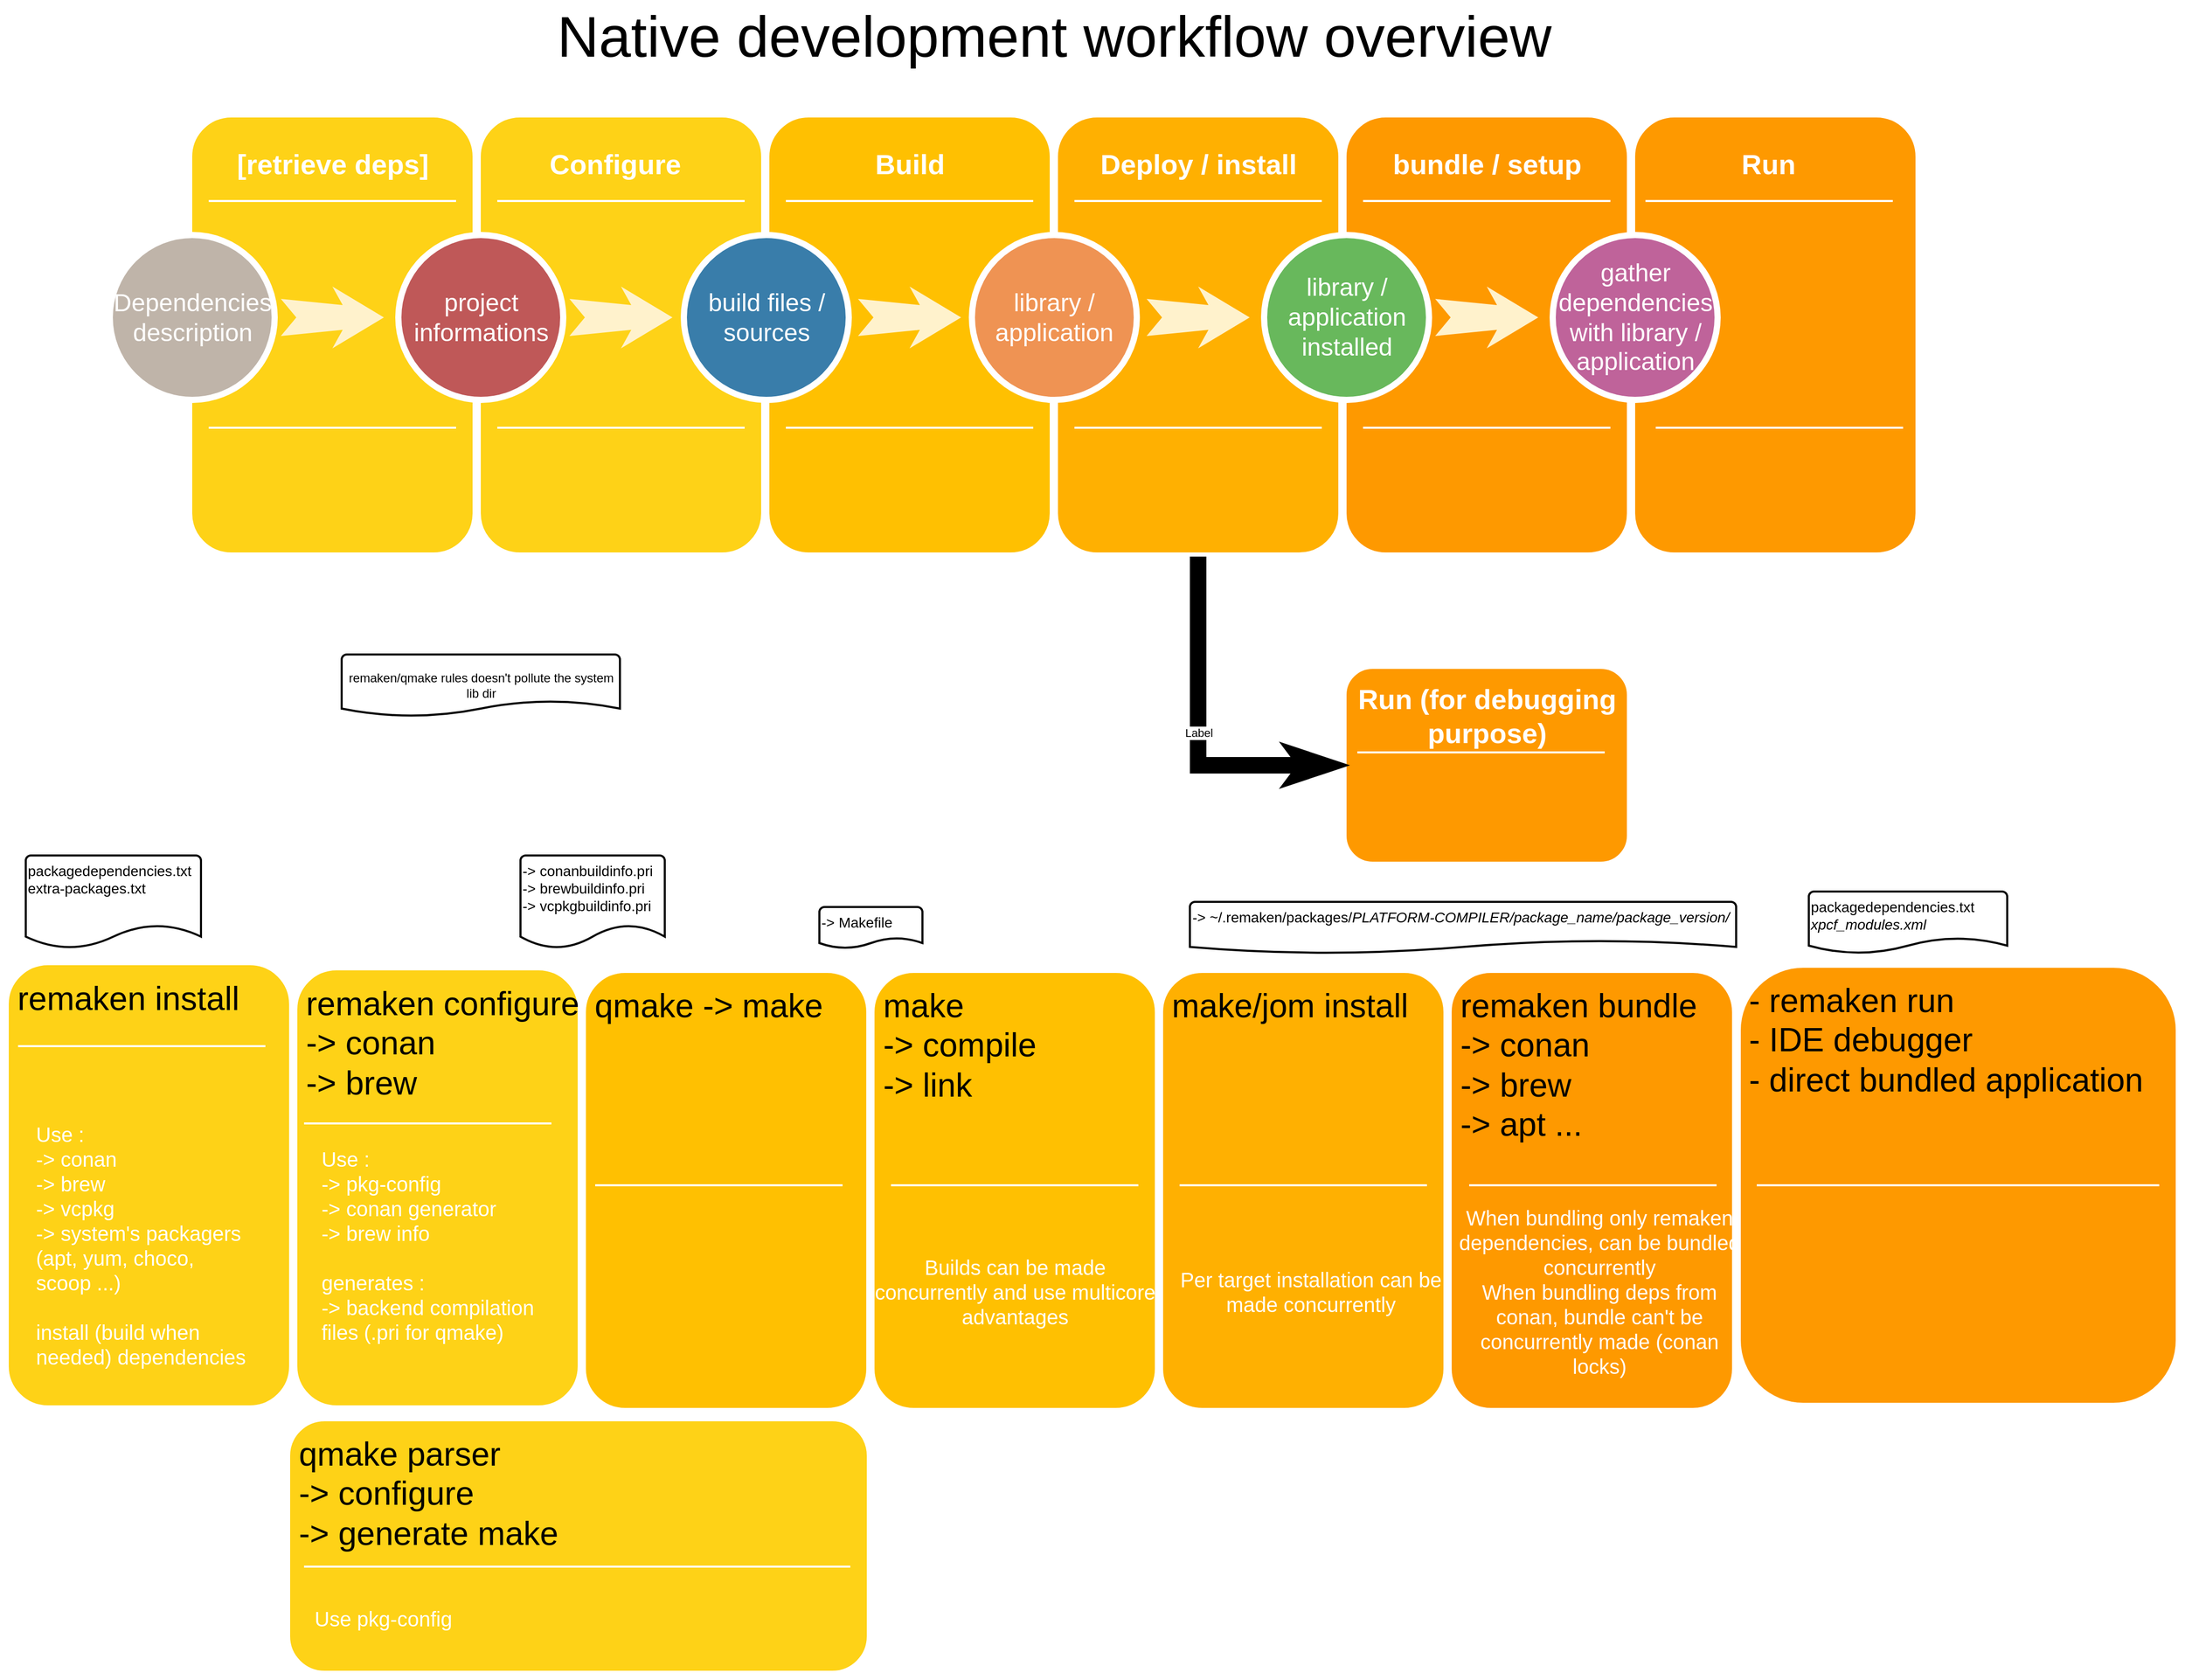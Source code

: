 <mxfile version="14.1.8" type="device" pages="2"><diagram name="dev_workflow" id="12e1b939-464a-85fe-373e-61e167be1490"><mxGraphModel dx="4267.5" dy="1472" grid="1" gridSize="10" guides="1" tooltips="1" connect="1" arrows="1" fold="1" page="1" pageScale="1.5" pageWidth="1169" pageHeight="826" background="#ffffff" math="0" shadow="0"><root><mxCell id="0"/><mxCell id="1" parent="0"/><mxCell id="60da8b9f42644d3a-2" value="" style="whiteSpace=wrap;html=1;rounded=1;shadow=0;strokeWidth=8;fontSize=20;align=center;fillColor=#FED217;strokeColor=#FFFFFF;" parent="1" vertex="1"><mxGeometry x="67.5" y="160" width="280" height="430" as="geometry"/></mxCell><mxCell id="60da8b9f42644d3a-6" value="" style="line;strokeWidth=2;html=1;rounded=0;shadow=0;fontSize=27;align=center;fillColor=none;strokeColor=#FFFFFF;" parent="1" vertex="1"><mxGeometry x="87.5" y="240" width="240" height="10" as="geometry"/></mxCell><mxCell id="60da8b9f42644d3a-7" value="" style="line;strokeWidth=2;html=1;rounded=0;shadow=0;fontSize=27;align=center;fillColor=none;strokeColor=#FFFFFF;" parent="1" vertex="1"><mxGeometry x="87.5" y="460" width="240" height="10" as="geometry"/></mxCell><mxCell id="60da8b9f42644d3a-9" value="" style="html=1;shadow=0;dashed=0;align=center;verticalAlign=middle;shape=mxgraph.arrows2.stylisedArrow;dy=0.6;dx=40;notch=15;feather=0.4;rounded=0;strokeWidth=1;fontSize=24;strokeColor=none;fillColor=#fff2cc;" parent="1" vertex="1"><mxGeometry x="157.5" y="328" width="100" height="60" as="geometry"/></mxCell><mxCell id="60da8b9f42644d3a-17" value="" style="whiteSpace=wrap;html=1;rounded=1;shadow=0;strokeWidth=8;fontSize=20;align=center;fillColor=#FFC001;strokeColor=#FFFFFF;" parent="1" vertex="1"><mxGeometry x="347.5" y="160" width="280" height="430" as="geometry"/></mxCell><mxCell id="60da8b9f42644d3a-18" value="Build" style="text;html=1;strokeColor=none;fillColor=none;align=center;verticalAlign=middle;whiteSpace=wrap;rounded=0;shadow=0;fontSize=27;fontColor=#FFFFFF;fontStyle=1" parent="1" vertex="1"><mxGeometry x="347.5" y="180" width="280" height="60" as="geometry"/></mxCell><mxCell id="60da8b9f42644d3a-20" value="" style="line;strokeWidth=2;html=1;rounded=0;shadow=0;fontSize=27;align=center;fillColor=none;strokeColor=#FFFFFF;" parent="1" vertex="1"><mxGeometry x="367.5" y="240" width="240" height="10" as="geometry"/></mxCell><mxCell id="60da8b9f42644d3a-21" value="" style="line;strokeWidth=2;html=1;rounded=0;shadow=0;fontSize=27;align=center;fillColor=none;strokeColor=#FFFFFF;" parent="1" vertex="1"><mxGeometry x="367.5" y="460" width="240" height="10" as="geometry"/></mxCell><mxCell id="60da8b9f42644d3a-22" value="build files / sources" style="ellipse;whiteSpace=wrap;html=1;rounded=0;shadow=0;strokeWidth=6;fontSize=24;align=center;fillColor=#397DAA;strokeColor=#FFFFFF;fontColor=#FFFFFF;" parent="1" vertex="1"><mxGeometry x="268.5" y="278" width="160" height="160" as="geometry"/></mxCell><mxCell id="60da8b9f42644d3a-23" value="" style="html=1;shadow=0;dashed=0;align=center;verticalAlign=middle;shape=mxgraph.arrows2.stylisedArrow;dy=0.6;dx=40;notch=15;feather=0.4;rounded=0;strokeWidth=1;fontSize=24;strokeColor=none;fillColor=#fff2cc;" parent="1" vertex="1"><mxGeometry x="437.5" y="328" width="100" height="60" as="geometry"/></mxCell><mxCell id="60da8b9f42644d3a-24" value="" style="whiteSpace=wrap;html=1;rounded=1;shadow=0;strokeWidth=8;fontSize=20;align=center;fillColor=#FFB001;strokeColor=#FFFFFF;" parent="1" vertex="1"><mxGeometry x="627.5" y="160" width="280" height="430" as="geometry"/></mxCell><mxCell id="60da8b9f42644d3a-25" value="Deploy / install" style="text;html=1;strokeColor=none;fillColor=none;align=center;verticalAlign=middle;whiteSpace=wrap;rounded=0;shadow=0;fontSize=27;fontColor=#FFFFFF;fontStyle=1" parent="1" vertex="1"><mxGeometry x="627.5" y="180" width="280" height="60" as="geometry"/></mxCell><mxCell id="60da8b9f42644d3a-27" value="" style="line;strokeWidth=2;html=1;rounded=0;shadow=0;fontSize=27;align=center;fillColor=none;strokeColor=#FFFFFF;" parent="1" vertex="1"><mxGeometry x="647.5" y="240" width="240" height="10" as="geometry"/></mxCell><mxCell id="60da8b9f42644d3a-28" value="" style="line;strokeWidth=2;html=1;rounded=0;shadow=0;fontSize=27;align=center;fillColor=none;strokeColor=#FFFFFF;" parent="1" vertex="1"><mxGeometry x="647.5" y="460" width="240" height="10" as="geometry"/></mxCell><mxCell id="60da8b9f42644d3a-29" value="library / application" style="ellipse;whiteSpace=wrap;html=1;rounded=0;shadow=0;strokeWidth=6;fontSize=24;align=center;fillColor=#EF9353;strokeColor=#FFFFFF;fontColor=#FFFFFF;" parent="1" vertex="1"><mxGeometry x="548" y="278" width="160" height="160" as="geometry"/></mxCell><mxCell id="60da8b9f42644d3a-30" value="" style="html=1;shadow=0;dashed=0;align=center;verticalAlign=middle;shape=mxgraph.arrows2.stylisedArrow;dy=0.6;dx=40;notch=15;feather=0.4;rounded=0;strokeWidth=1;fontSize=24;strokeColor=none;fillColor=#fff2cc;" parent="1" vertex="1"><mxGeometry x="717.5" y="328" width="100" height="60" as="geometry"/></mxCell><mxCell id="60da8b9f42644d3a-31" value="" style="whiteSpace=wrap;html=1;rounded=1;shadow=0;strokeWidth=8;fontSize=20;align=center;fillColor=#FE9900;strokeColor=#FFFFFF;" parent="1" vertex="1"><mxGeometry x="907.5" y="160" width="280" height="430" as="geometry"/></mxCell><mxCell id="60da8b9f42644d3a-32" value="bundle / setup" style="text;html=1;strokeColor=none;fillColor=none;align=center;verticalAlign=middle;whiteSpace=wrap;rounded=0;shadow=0;fontSize=27;fontColor=#FFFFFF;fontStyle=1" parent="1" vertex="1"><mxGeometry x="907.5" y="180" width="280" height="60" as="geometry"/></mxCell><mxCell id="60da8b9f42644d3a-33" value="Events&lt;div&gt;Social Inbox&lt;/div&gt;&lt;div&gt;Smart Content&lt;/div&gt;" style="text;html=1;strokeColor=none;fillColor=none;align=center;verticalAlign=middle;whiteSpace=wrap;rounded=0;shadow=0;fontSize=14;fontColor=#FFFFFF;" parent="1" vertex="1"><mxGeometry x="907.5" y="685" width="280" height="90" as="geometry"/></mxCell><mxCell id="60da8b9f42644d3a-34" value="" style="line;strokeWidth=2;html=1;rounded=0;shadow=0;fontSize=27;align=center;fillColor=none;strokeColor=#FFFFFF;" parent="1" vertex="1"><mxGeometry x="927.5" y="240" width="240" height="10" as="geometry"/></mxCell><mxCell id="60da8b9f42644d3a-35" value="" style="line;strokeWidth=2;html=1;rounded=0;shadow=0;fontSize=27;align=center;fillColor=none;strokeColor=#FFFFFF;" parent="1" vertex="1"><mxGeometry x="927.5" y="460" width="240" height="10" as="geometry"/></mxCell><mxCell id="60da8b9f42644d3a-36" value="library / application installed" style="ellipse;whiteSpace=wrap;html=1;rounded=0;shadow=0;strokeWidth=6;fontSize=24;align=center;fillColor=#68B85C;strokeColor=#FFFFFF;fontColor=#FFFFFF;" parent="1" vertex="1"><mxGeometry x="831.5" y="278" width="160" height="160" as="geometry"/></mxCell><mxCell id="60da8b9f42644d3a-37" value="" style="html=1;shadow=0;dashed=0;align=center;verticalAlign=middle;shape=mxgraph.arrows2.stylisedArrow;dy=0.6;dx=40;notch=15;feather=0.4;rounded=0;strokeWidth=1;fontSize=24;strokeColor=none;fillColor=#fff2cc;" parent="1" vertex="1"><mxGeometry x="997.5" y="328" width="100" height="60" as="geometry"/></mxCell><mxCell id="c0jbDh0hffa7OA-jJihJ-1" value="" style="whiteSpace=wrap;html=1;rounded=1;shadow=0;strokeWidth=8;fontSize=20;align=center;fillColor=#FE9900;strokeColor=#FFFFFF;" parent="1" vertex="1"><mxGeometry x="1187.5" y="160" width="280" height="430" as="geometry"/></mxCell><mxCell id="60da8b9f42644d3a-38" value="gather dependencies with library / application" style="ellipse;whiteSpace=wrap;html=1;rounded=0;shadow=0;strokeWidth=6;fontSize=24;align=center;fillColor=#BF639A;strokeColor=#FFFFFF;fontColor=#FFFFFF;" parent="1" vertex="1"><mxGeometry x="1111.5" y="278" width="160" height="160" as="geometry"/></mxCell><mxCell id="c0jbDh0hffa7OA-jJihJ-3" value="Run" style="text;html=1;strokeColor=none;fillColor=none;align=center;verticalAlign=middle;whiteSpace=wrap;rounded=0;shadow=0;fontSize=27;fontColor=#FFFFFF;fontStyle=1" parent="1" vertex="1"><mxGeometry x="1181" y="180" width="280" height="60" as="geometry"/></mxCell><mxCell id="c0jbDh0hffa7OA-jJihJ-4" value="" style="line;strokeWidth=2;html=1;rounded=0;shadow=0;fontSize=27;align=center;fillColor=none;strokeColor=#FFFFFF;" parent="1" vertex="1"><mxGeometry x="1201.5" y="240" width="240" height="10" as="geometry"/></mxCell><mxCell id="c0jbDh0hffa7OA-jJihJ-5" value="" style="line;strokeWidth=2;html=1;rounded=0;shadow=0;fontSize=27;align=center;fillColor=none;strokeColor=#FFFFFF;" parent="1" vertex="1"><mxGeometry x="1211.5" y="460" width="240" height="10" as="geometry"/></mxCell><mxCell id="c0jbDh0hffa7OA-jJihJ-6" value="" style="whiteSpace=wrap;html=1;rounded=1;shadow=0;strokeWidth=8;fontSize=20;align=center;fillColor=#FED217;strokeColor=#FFFFFF;" parent="1" vertex="1"><mxGeometry x="-212.5" y="160" width="280" height="430" as="geometry"/></mxCell><mxCell id="c0jbDh0hffa7OA-jJihJ-7" value="Configure" style="text;html=1;strokeColor=none;fillColor=none;align=center;verticalAlign=middle;whiteSpace=wrap;rounded=0;shadow=0;fontSize=27;fontColor=#FFFFFF;fontStyle=1" parent="1" vertex="1"><mxGeometry x="61.5" y="180" width="280" height="60" as="geometry"/></mxCell><mxCell id="c0jbDh0hffa7OA-jJihJ-9" value="" style="line;strokeWidth=2;html=1;rounded=0;shadow=0;fontSize=27;align=center;fillColor=none;strokeColor=#FFFFFF;" parent="1" vertex="1"><mxGeometry x="-192.5" y="240" width="240" height="10" as="geometry"/></mxCell><mxCell id="c0jbDh0hffa7OA-jJihJ-10" value="" style="line;strokeWidth=2;html=1;rounded=0;shadow=0;fontSize=27;align=center;fillColor=none;strokeColor=#FFFFFF;" parent="1" vertex="1"><mxGeometry x="-192.5" y="460" width="240" height="10" as="geometry"/></mxCell><mxCell id="c0jbDh0hffa7OA-jJihJ-11" value="Dependencies description" style="ellipse;whiteSpace=wrap;html=1;rounded=0;shadow=0;strokeWidth=6;fontSize=24;align=center;fillColor=#BFB4A9;strokeColor=#FFFFFF;fontColor=#FFFFFF;" parent="1" vertex="1"><mxGeometry x="-288.5" y="278" width="160" height="160" as="geometry"/></mxCell><mxCell id="c0jbDh0hffa7OA-jJihJ-12" value="" style="html=1;shadow=0;dashed=0;align=center;verticalAlign=middle;shape=mxgraph.arrows2.stylisedArrow;dy=0.6;dx=40;notch=15;feather=0.4;rounded=0;strokeWidth=1;fontSize=24;strokeColor=none;fillColor=#fff2cc;" parent="1" vertex="1"><mxGeometry x="-122.5" y="328" width="100" height="60" as="geometry"/></mxCell><mxCell id="60da8b9f42644d3a-8" value="project informations" style="ellipse;whiteSpace=wrap;html=1;rounded=0;shadow=0;strokeWidth=6;fontSize=24;align=center;strokeColor=#FFFFFF;fontColor=#FFFFFF;fillColor=#BF5858;" parent="1" vertex="1"><mxGeometry x="-8.5" y="278" width="160" height="160" as="geometry"/></mxCell><mxCell id="60da8b9f42644d3a-3" value="[retrieve deps]" style="text;html=1;strokeColor=none;fillColor=none;align=center;verticalAlign=middle;whiteSpace=wrap;rounded=0;shadow=0;fontSize=27;fontColor=#FFFFFF;fontStyle=1" parent="1" vertex="1"><mxGeometry x="-212.5" y="180" width="280" height="60" as="geometry"/></mxCell><mxCell id="c0jbDh0hffa7OA-jJihJ-14" value="Native development workflow overview" style="text;html=1;strokeColor=none;fillColor=none;align=center;verticalAlign=middle;whiteSpace=wrap;rounded=0;fontSize=56;" parent="1" vertex="1"><mxGeometry x="98" y="50" width="1060" height="70" as="geometry"/></mxCell><mxCell id="Qtxe7UiIrqZW8LRsX8YY-1" value="&lt;font style=&quot;font-size: 32px&quot;&gt;remaken configure&lt;br&gt;-&amp;gt; conan&lt;br&gt;-&amp;gt; brew&lt;br&gt;&lt;br&gt;&lt;br&gt;&lt;/font&gt;" style="whiteSpace=wrap;html=1;rounded=1;shadow=0;strokeWidth=8;fontSize=20;align=left;fillColor=#FED217;strokeColor=#FFFFFF;verticalAlign=top;spacingTop=10;spacingLeft=10;" parent="1" vertex="1"><mxGeometry x="-110.5" y="987.5" width="280" height="430" as="geometry"/></mxCell><mxCell id="Qtxe7UiIrqZW8LRsX8YY-4" value="" style="line;strokeWidth=2;html=1;rounded=0;shadow=0;fontSize=27;align=center;fillColor=none;strokeColor=#FFFFFF;" parent="1" vertex="1"><mxGeometry x="-100" y="1135" width="240" height="10" as="geometry"/></mxCell><mxCell id="Qtxe7UiIrqZW8LRsX8YY-6" value="&lt;font style=&quot;font-size: 32px&quot;&gt;make&lt;br&gt;-&amp;gt; compile&lt;br&gt;-&amp;gt; link&lt;br&gt;&lt;/font&gt;" style="whiteSpace=wrap;html=1;rounded=1;shadow=0;strokeWidth=8;fontSize=20;align=left;fillColor=#FFC001;strokeColor=#FFFFFF;verticalAlign=top;spacingTop=10;spacingLeft=10;" parent="1" vertex="1"><mxGeometry x="449.5" y="990" width="280" height="430" as="geometry"/></mxCell><mxCell id="Qtxe7UiIrqZW8LRsX8YY-8" value="Builds can be made concurrently and use multicore advantages" style="text;html=1;strokeColor=none;fillColor=none;align=center;verticalAlign=middle;whiteSpace=wrap;rounded=0;shadow=0;fontSize=20;fontColor=#FFFFFF;" parent="1" vertex="1"><mxGeometry x="449.5" y="1205" width="280" height="195" as="geometry"/></mxCell><mxCell id="Qtxe7UiIrqZW8LRsX8YY-10" value="" style="line;strokeWidth=2;html=1;rounded=0;shadow=0;fontSize=27;align=center;fillColor=none;strokeColor=#FFFFFF;" parent="1" vertex="1"><mxGeometry x="469.5" y="1195" width="240" height="10" as="geometry"/></mxCell><mxCell id="Qtxe7UiIrqZW8LRsX8YY-13" value="make/jom install" style="whiteSpace=wrap;html=1;rounded=1;shadow=0;strokeWidth=8;fontSize=32;align=left;fillColor=#FFB001;strokeColor=#FFFFFF;spacingTop=10;spacingLeft=10;verticalAlign=top;" parent="1" vertex="1"><mxGeometry x="729.5" y="990" width="280" height="430" as="geometry"/></mxCell><mxCell id="Qtxe7UiIrqZW8LRsX8YY-17" value="" style="line;strokeWidth=2;html=1;rounded=0;shadow=0;fontSize=27;align=center;fillColor=none;strokeColor=#FFFFFF;" parent="1" vertex="1"><mxGeometry x="749.5" y="1195" width="240" height="10" as="geometry"/></mxCell><mxCell id="Qtxe7UiIrqZW8LRsX8YY-20" value="remaken bundle&lt;br&gt;-&amp;gt; conan&lt;br&gt;-&amp;gt; brew&lt;br&gt;-&amp;gt; apt ..." style="whiteSpace=wrap;html=1;rounded=1;shadow=0;strokeWidth=8;fontSize=32;align=left;fillColor=#FE9900;strokeColor=#FFFFFF;spacingLeft=10;verticalAlign=top;spacingTop=10;" parent="1" vertex="1"><mxGeometry x="1009.5" y="990" width="280" height="430" as="geometry"/></mxCell><mxCell id="Qtxe7UiIrqZW8LRsX8YY-24" value="" style="line;strokeWidth=2;html=1;rounded=0;shadow=0;fontSize=27;align=center;fillColor=none;strokeColor=#FFFFFF;" parent="1" vertex="1"><mxGeometry x="1030.5" y="1195" width="240" height="10" as="geometry"/></mxCell><mxCell id="Qtxe7UiIrqZW8LRsX8YY-27" value="- remaken run&lt;br style=&quot;font-size: 32px&quot;&gt;- IDE debugger&lt;br style=&quot;font-size: 32px&quot;&gt;- direct bundled application" style="whiteSpace=wrap;html=1;rounded=1;shadow=0;strokeWidth=8;fontSize=32;align=left;fillColor=#FE9900;strokeColor=#FFFFFF;spacingLeft=10;spacingTop=10;horizontal=1;verticalAlign=top;" parent="1" vertex="1"><mxGeometry x="1290" y="985" width="430" height="430" as="geometry"/></mxCell><mxCell id="Qtxe7UiIrqZW8LRsX8YY-31" value="" style="line;strokeWidth=2;html=1;rounded=0;shadow=0;fontSize=27;align=center;fillColor=none;strokeColor=#FFFFFF;" parent="1" vertex="1"><mxGeometry x="1309.5" y="1195" width="390.5" height="10" as="geometry"/></mxCell><mxCell id="Qtxe7UiIrqZW8LRsX8YY-32" value="remaken install" style="whiteSpace=wrap;html=1;rounded=1;shadow=0;strokeWidth=8;fontSize=32;align=left;fillColor=#FED217;strokeColor=#FFFFFF;verticalAlign=top;spacingLeft=10;spacingTop=10;" parent="1" vertex="1"><mxGeometry x="-390.5" y="982.5" width="280" height="435" as="geometry"/></mxCell><mxCell id="Qtxe7UiIrqZW8LRsX8YY-36" value="" style="line;strokeWidth=2;html=1;rounded=0;shadow=0;fontSize=27;align=center;fillColor=none;strokeColor=#FFFFFF;" parent="1" vertex="1"><mxGeometry x="-377.5" y="1060" width="240" height="10" as="geometry"/></mxCell><mxCell id="Qtxe7UiIrqZW8LRsX8YY-43" value="" style="whiteSpace=wrap;html=1;rounded=1;shadow=0;strokeWidth=8;fontSize=20;align=center;fillColor=#FE9900;strokeColor=#FFFFFF;" parent="1" vertex="1"><mxGeometry x="907.5" y="695" width="280" height="195" as="geometry"/></mxCell><mxCell id="Qtxe7UiIrqZW8LRsX8YY-44" value="Run (for debugging purpose)" style="text;html=1;strokeColor=none;fillColor=none;align=center;verticalAlign=middle;whiteSpace=wrap;rounded=0;shadow=0;fontSize=27;fontColor=#FFFFFF;fontStyle=1" parent="1" vertex="1"><mxGeometry x="907.5" y="715" width="280" height="60" as="geometry"/></mxCell><mxCell id="Qtxe7UiIrqZW8LRsX8YY-45" value="" style="line;strokeWidth=2;html=1;rounded=0;shadow=0;fontSize=27;align=center;fillColor=none;strokeColor=#FFFFFF;" parent="1" vertex="1"><mxGeometry x="922" y="775" width="240" height="10" as="geometry"/></mxCell><mxCell id="Qtxe7UiIrqZW8LRsX8YY-48" value="Per target installation can be made concurrently" style="text;html=1;strokeColor=none;fillColor=none;align=center;verticalAlign=middle;whiteSpace=wrap;rounded=0;shadow=0;fontSize=20;fontColor=#FFFFFF;" parent="1" vertex="1"><mxGeometry x="736.5" y="1205" width="280" height="195" as="geometry"/></mxCell><mxCell id="Qtxe7UiIrqZW8LRsX8YY-49" value="When bundling only remaken dependencies, can be bundled concurrently&lt;br&gt;When bundling deps from conan, bundle can't be concurrently made (conan locks)" style="text;html=1;strokeColor=none;fillColor=none;align=center;verticalAlign=middle;whiteSpace=wrap;rounded=0;shadow=0;fontSize=20;fontColor=#FFFFFF;" parent="1" vertex="1"><mxGeometry x="1016.5" y="1215" width="280" height="175" as="geometry"/></mxCell><mxCell id="wPpnt_sgWMX52YXVlgz9-1" value="" style="endArrow=none;html=1;edgeStyle=orthogonalEdgeStyle;entryX=0.5;entryY=1;entryDx=0;entryDy=0;exitX=0;exitY=0.5;exitDx=0;exitDy=0;endFill=0;startArrow=classicThin;startFill=1;strokeWidth=16;rounded=0;" parent="1" source="Qtxe7UiIrqZW8LRsX8YY-43" target="60da8b9f42644d3a-24" edge="1"><mxGeometry relative="1" as="geometry"><mxPoint x="741.5" y="815" as="sourcePoint"/><mxPoint x="651.5" y="725" as="targetPoint"/></mxGeometry></mxCell><mxCell id="wPpnt_sgWMX52YXVlgz9-2" value="Label" style="edgeLabel;resizable=0;html=1;align=center;verticalAlign=middle;" parent="wPpnt_sgWMX52YXVlgz9-1" connectable="0" vertex="1"><mxGeometry relative="1" as="geometry"/></mxCell><mxCell id="VKw2UQnqAEuCbRiJxcXR-1" value="&lt;font style=&quot;font-size: 32px&quot;&gt;qmake -&amp;gt; make&lt;br&gt;&lt;br&gt;&lt;/font&gt;" style="whiteSpace=wrap;html=1;rounded=1;shadow=0;strokeWidth=8;fontSize=20;align=left;fillColor=#FFC001;strokeColor=#FFFFFF;verticalAlign=top;spacingTop=10;spacingLeft=10;" parent="1" vertex="1"><mxGeometry x="169.5" y="990" width="280" height="430" as="geometry"/></mxCell><mxCell id="VKw2UQnqAEuCbRiJxcXR-3" value="" style="line;strokeWidth=2;html=1;rounded=0;shadow=0;fontSize=27;align=center;fillColor=none;strokeColor=#FFFFFF;" parent="1" vertex="1"><mxGeometry x="182.5" y="1195" width="240" height="10" as="geometry"/></mxCell><mxCell id="VKw2UQnqAEuCbRiJxcXR-4" value="&lt;font style=&quot;font-size: 32px&quot;&gt;qmake parser&lt;br&gt;-&amp;gt; configure&lt;br&gt;-&amp;gt; generate make&lt;br&gt;&lt;/font&gt;" style="whiteSpace=wrap;html=1;rounded=1;shadow=0;strokeWidth=8;fontSize=20;align=left;fillColor=#FED217;strokeColor=#FFFFFF;verticalAlign=top;spacingTop=10;spacingLeft=10;" parent="1" vertex="1"><mxGeometry x="-117.5" y="1425" width="567.5" height="250" as="geometry"/></mxCell><mxCell id="VKw2UQnqAEuCbRiJxcXR-5" value="" style="line;strokeWidth=2;html=1;rounded=0;shadow=0;fontSize=27;align=center;fillColor=none;strokeColor=#FFFFFF;" parent="1" vertex="1"><mxGeometry x="-100" y="1565" width="530" height="10" as="geometry"/></mxCell><mxCell id="VKw2UQnqAEuCbRiJxcXR-6" value="Use pkg-config" style="text;html=1;strokeColor=none;fillColor=none;align=center;verticalAlign=middle;whiteSpace=wrap;rounded=0;shadow=0;fontSize=20;fontColor=#FFFFFF;" parent="1" vertex="1"><mxGeometry x="-117.5" y="1565" width="187.5" height="110" as="geometry"/></mxCell><mxCell id="VKw2UQnqAEuCbRiJxcXR-7" value="Use :&lt;br&gt;-&amp;gt; pkg-config&lt;br&gt;&lt;div&gt;&lt;span&gt;-&amp;gt; conan generator&lt;/span&gt;&lt;/div&gt;&lt;div&gt;&lt;span&gt;-&amp;gt; brew info&lt;/span&gt;&lt;/div&gt;&lt;div&gt;&lt;span&gt;&lt;br&gt;&lt;/span&gt;&lt;/div&gt;&lt;div&gt;&lt;span&gt;generates :&lt;/span&gt;&lt;/div&gt;&lt;div&gt;&lt;span&gt;-&amp;gt; backend compilation files (.pri for qmake)&lt;/span&gt;&lt;/div&gt;&lt;div&gt;&lt;span&gt;&lt;br&gt;&lt;/span&gt;&lt;/div&gt;" style="text;html=1;strokeColor=none;fillColor=none;align=left;verticalAlign=middle;whiteSpace=wrap;rounded=0;shadow=0;fontSize=20;fontColor=#FFFFFF;" parent="1" vertex="1"><mxGeometry x="-85" y="1170" width="210" height="200" as="geometry"/></mxCell><mxCell id="VKw2UQnqAEuCbRiJxcXR-8" style="edgeStyle=orthogonalEdgeStyle;rounded=0;orthogonalLoop=1;jettySize=auto;html=1;exitX=0.5;exitY=1;exitDx=0;exitDy=0;" parent="1" source="VKw2UQnqAEuCbRiJxcXR-7" target="VKw2UQnqAEuCbRiJxcXR-7" edge="1"><mxGeometry relative="1" as="geometry"/></mxCell><mxCell id="VKw2UQnqAEuCbRiJxcXR-11" value="remaken/qmake rules doesn't pollute the system lib dir" style="strokeWidth=2;html=1;shape=mxgraph.flowchart.document2;whiteSpace=wrap;size=0.25;" parent="1" vertex="1"><mxGeometry x="-63.5" y="685" width="270" height="60" as="geometry"/></mxCell><mxCell id="0qi1Fn7144f56w9-Qtbg-1" value="-&amp;gt; conanbuildinfo.pri&lt;br style=&quot;font-size: 14px;&quot;&gt;-&amp;gt; brewbuildinfo.pri&lt;br style=&quot;font-size: 14px;&quot;&gt;-&amp;gt; vcpkgbuildinfo.pri" style="strokeWidth=2;html=1;shape=mxgraph.flowchart.document2;whiteSpace=wrap;size=0.25;verticalAlign=top;align=left;fontSize=14;" vertex="1" parent="1"><mxGeometry x="110" y="880" width="140" height="90" as="geometry"/></mxCell><mxCell id="0qi1Fn7144f56w9-Qtbg-2" value="-&amp;gt; Makefile&lt;br style=&quot;font-size: 14px;&quot;&gt;" style="strokeWidth=2;html=1;shape=mxgraph.flowchart.document2;whiteSpace=wrap;size=0.25;verticalAlign=top;align=left;fontSize=14;" vertex="1" parent="1"><mxGeometry x="400" y="930" width="100" height="40" as="geometry"/></mxCell><mxCell id="0qi1Fn7144f56w9-Qtbg-3" value="-&amp;gt; ~/.remaken/packages/&lt;i style=&quot;font-size: 14px;&quot;&gt;PLATFORM-COMPILER/package_name/package_version/&lt;/i&gt;" style="strokeWidth=2;html=1;shape=mxgraph.flowchart.document2;whiteSpace=wrap;size=0.25;verticalAlign=top;align=left;fontSize=14;" vertex="1" parent="1"><mxGeometry x="759.5" y="925" width="530" height="50" as="geometry"/></mxCell><mxCell id="0qi1Fn7144f56w9-Qtbg-4" value="Use :&lt;br&gt;-&amp;gt; conan&lt;br&gt;&lt;div&gt;&lt;span&gt;-&amp;gt; brew&lt;/span&gt;&lt;/div&gt;&lt;div&gt;&lt;span&gt;-&amp;gt; vcpkg&lt;/span&gt;&lt;/div&gt;&lt;div&gt;&lt;span&gt;-&amp;gt; system's packagers (apt, yum, choco, scoop ...)&lt;/span&gt;&lt;/div&gt;&lt;div&gt;&lt;span&gt;&lt;br&gt;&lt;/span&gt;&lt;/div&gt;&lt;div&gt;&lt;span&gt;install (build when needed) dependencies&lt;/span&gt;&lt;/div&gt;&lt;div&gt;&lt;span&gt;&lt;br&gt;&lt;/span&gt;&lt;/div&gt;" style="text;html=1;strokeColor=none;fillColor=none;align=left;verticalAlign=middle;whiteSpace=wrap;rounded=0;shadow=0;fontSize=20;fontColor=#FFFFFF;" vertex="1" parent="1"><mxGeometry x="-362.5" y="1170" width="210" height="200" as="geometry"/></mxCell><mxCell id="0qi1Fn7144f56w9-Qtbg-5" value="packagedependencies.txt&lt;br&gt;extra-packages.txt&lt;br&gt;" style="strokeWidth=2;html=1;shape=mxgraph.flowchart.document2;whiteSpace=wrap;size=0.25;verticalAlign=top;align=left;fontSize=14;" vertex="1" parent="1"><mxGeometry x="-370" y="880" width="170" height="90" as="geometry"/></mxCell><mxCell id="0qi1Fn7144f56w9-Qtbg-6" value="packagedependencies.txt&lt;br&gt;&lt;i&gt;xpcf_modules.xml&lt;/i&gt;" style="strokeWidth=2;html=1;shape=mxgraph.flowchart.document2;whiteSpace=wrap;size=0.25;verticalAlign=top;align=left;fontSize=14;" vertex="1" parent="1"><mxGeometry x="1360" y="915" width="192.5" height="60" as="geometry"/></mxCell></root></mxGraphModel></diagram><diagram id="lFOREkyJ_1HpG-58U7Td" name="remaken"><mxGraphModel dx="2514" dy="1472" grid="1" gridSize="10" guides="1" tooltips="1" connect="1" arrows="1" fold="1" page="1" pageScale="1" pageWidth="827" pageHeight="1169" math="0" shadow="0"><root><mxCell id="LXGVL-3FaMRKrGY6_Lms-0"/><mxCell id="LXGVL-3FaMRKrGY6_Lms-1" parent="LXGVL-3FaMRKrGY6_Lms-0"/><mxCell id="AJ1ULNLh4E2_Lulfe5DZ-0" value="&lt;b&gt;&lt;font style=&quot;font-size: 19px&quot;&gt;Remaken&lt;/font&gt;&lt;/b&gt;&lt;br&gt;&lt;br&gt;&lt;div style=&quot;text-align: left&quot;&gt;- &lt;b&gt;dependencies management&lt;/b&gt; (from servers to local)&lt;/div&gt;&lt;div style=&quot;text-align: left&quot;&gt;- &lt;b&gt;bundle deployment&lt;/b&gt; (from local to deployment folder)&lt;/div&gt;&lt;div style=&quot;text-align: left&quot;&gt;- &lt;b&gt;run wrapper helper&lt;/b&gt;&lt;/div&gt;" style="rounded=0;whiteSpace=wrap;html=1;shadow=1;fillColor=#fff2cc;strokeColor=#d6b656;" parent="LXGVL-3FaMRKrGY6_Lms-1" vertex="1"><mxGeometry x="40" y="358" width="740" height="80" as="geometry"/></mxCell><mxCell id="AJ1ULNLh4E2_Lulfe5DZ-1" value="&lt;i&gt;packagedependencies.txt&lt;/i&gt;" style="rounded=0;whiteSpace=wrap;html=1;shadow=1;fillColor=#dae8fc;strokeColor=#6c8ebf;" parent="LXGVL-3FaMRKrGY6_Lms-1" vertex="1"><mxGeometry x="310" y="250" width="171" height="50" as="geometry"/></mxCell><mxCell id="AJ1ULNLh4E2_Lulfe5DZ-2" value="&lt;span style=&quot;font-size: 14px&quot;&gt;&lt;b&gt;&amp;nbsp; &amp;nbsp; &amp;nbsp;Remaken format&lt;/b&gt;&lt;/span&gt;&lt;div&gt;&lt;/div&gt;" style="rounded=0;whiteSpace=wrap;html=1;shadow=1;fillColor=#fff2cc;strokeColor=#d6b656;align=left;verticalAlign=top;" parent="LXGVL-3FaMRKrGY6_Lms-1" vertex="1"><mxGeometry x="40" y="480" width="150" height="60" as="geometry"/></mxCell><mxCell id="AJ1ULNLh4E2_Lulfe5DZ-3" value="&lt;div style=&quot;text-align: left&quot;&gt;&lt;b&gt;&lt;font style=&quot;font-size: 14px&quot;&gt;Conan&lt;/font&gt;&lt;/b&gt;&lt;/div&gt;&lt;br&gt;C/C++ package mgr" style="rounded=0;whiteSpace=wrap;html=1;shadow=1;fillColor=#fff2cc;strokeColor=#d6b656;" parent="LXGVL-3FaMRKrGY6_Lms-1" vertex="1"><mxGeometry x="210" y="480" width="150" height="60" as="geometry"/></mxCell><mxCell id="AJ1ULNLh4E2_Lulfe5DZ-4" value="&lt;div style=&quot;text-align: left&quot;&gt;&lt;b&gt;&lt;font style=&quot;font-size: 14px&quot;&gt;Vcpkg&lt;/font&gt;&lt;/b&gt;&lt;/div&gt;&lt;b&gt;&lt;br&gt;&lt;/b&gt;C/C++ package mgr&lt;b&gt;&lt;br&gt;&lt;/b&gt;" style="rounded=0;whiteSpace=wrap;html=1;shadow=1;fillColor=#fff2cc;strokeColor=#d6b656;" parent="LXGVL-3FaMRKrGY6_Lms-1" vertex="1"><mxGeometry x="380" y="480" width="150" height="60" as="geometry"/></mxCell><mxCell id="AJ1ULNLh4E2_Lulfe5DZ-5" value="&lt;b&gt;&lt;font style=&quot;font-size: 14px&quot;&gt;Other Package managers dependency format&lt;/font&gt;&lt;/b&gt;&lt;br&gt;&lt;br&gt;Chocolatey, HomeBrew, APT, yum..." style="rounded=0;whiteSpace=wrap;html=1;shadow=1;fillColor=#fff2cc;strokeColor=#d6b656;" parent="LXGVL-3FaMRKrGY6_Lms-1" vertex="1"><mxGeometry x="550" y="480" width="230" height="60" as="geometry"/></mxCell><mxCell id="AJ1ULNLh4E2_Lulfe5DZ-7" value="Open Source&lt;br style=&quot;font-size: 7px;&quot;&gt;Apache V2 License" style="rounded=0;whiteSpace=wrap;html=1;shadow=0;fontSize=7;fontStyle=1" parent="LXGVL-3FaMRKrGY6_Lms-1" vertex="1"><mxGeometry x="700" y="370" width="70" height="30" as="geometry"/></mxCell><mxCell id="AJ1ULNLh4E2_Lulfe5DZ-9" value="Free Software&lt;br&gt;MIT License" style="rounded=0;whiteSpace=wrap;html=1;shadow=0;fontSize=7;fontStyle=1" parent="LXGVL-3FaMRKrGY6_Lms-1" vertex="1"><mxGeometry x="300" y="490" width="50" height="20" as="geometry"/></mxCell><mxCell id="AJ1ULNLh4E2_Lulfe5DZ-10" value="Free Software&lt;br&gt;MIT License" style="rounded=0;whiteSpace=wrap;html=1;shadow=0;fontSize=7;fontStyle=1" parent="LXGVL-3FaMRKrGY6_Lms-1" vertex="1"><mxGeometry x="470" y="490" width="50" height="20" as="geometry"/></mxCell><mxCell id="AJ1ULNLh4E2_Lulfe5DZ-11" value="" style="endArrow=classic;html=1;rounded=0;fontSize=7;fillColor=#0050ef;strokeColor=#001DBC;strokeWidth=3;jumpStyle=none;" parent="LXGVL-3FaMRKrGY6_Lms-1" target="AJ1ULNLh4E2_Lulfe5DZ-2" edge="1"><mxGeometry width="50" height="50" relative="1" as="geometry"><mxPoint x="115" y="440" as="sourcePoint"/><mxPoint x="398" y="300" as="targetPoint"/></mxGeometry></mxCell><mxCell id="AJ1ULNLh4E2_Lulfe5DZ-12" value="" style="endArrow=classic;dashed=1;html=1;rounded=0;fontSize=7;strokeWidth=3;jumpStyle=none;fillColor=#0050ef;strokeColor=#001DBC;endFill=1;exitX=0.478;exitY=0.011;exitDx=0;exitDy=0;exitPerimeter=0;entryX=0.491;entryY=0.996;entryDx=0;entryDy=0;entryPerimeter=0;" parent="LXGVL-3FaMRKrGY6_Lms-1" source="AJ1ULNLh4E2_Lulfe5DZ-0" target="AJ1ULNLh4E2_Lulfe5DZ-1" edge="1"><mxGeometry width="50" height="50" relative="1" as="geometry"><mxPoint x="380" y="350" as="sourcePoint"/><mxPoint x="430" y="300" as="targetPoint"/></mxGeometry></mxCell><mxCell id="AJ1ULNLh4E2_Lulfe5DZ-14" value="" style="endArrow=classic;html=1;rounded=0;fontSize=7;fillColor=#0050ef;strokeColor=#001DBC;strokeWidth=3;jumpStyle=none;entryX=0.544;entryY=-0.011;entryDx=0;entryDy=0;entryPerimeter=0;" parent="LXGVL-3FaMRKrGY6_Lms-1" target="AJ1ULNLh4E2_Lulfe5DZ-3" edge="1"><mxGeometry width="50" height="50" relative="1" as="geometry"><mxPoint x="292" y="440" as="sourcePoint"/><mxPoint x="125" y="490" as="targetPoint"/></mxGeometry></mxCell><mxCell id="AJ1ULNLh4E2_Lulfe5DZ-15" value="" style="endArrow=classic;html=1;rounded=0;fontSize=7;fillColor=#0050ef;strokeColor=#001DBC;strokeWidth=3;jumpStyle=none;entryX=0.544;entryY=-0.011;entryDx=0;entryDy=0;entryPerimeter=0;" parent="LXGVL-3FaMRKrGY6_Lms-1" edge="1"><mxGeometry width="50" height="50" relative="1" as="geometry"><mxPoint x="460.4" y="440.66" as="sourcePoint"/><mxPoint x="460" y="480" as="targetPoint"/></mxGeometry></mxCell><mxCell id="AJ1ULNLh4E2_Lulfe5DZ-16" value="" style="endArrow=classic;html=1;rounded=0;fontSize=7;fillColor=#0050ef;strokeColor=#001DBC;strokeWidth=3;jumpStyle=none;entryX=0.544;entryY=-0.011;entryDx=0;entryDy=0;entryPerimeter=0;" parent="LXGVL-3FaMRKrGY6_Lms-1" edge="1"><mxGeometry width="50" height="50" relative="1" as="geometry"><mxPoint x="670.4" y="440.66" as="sourcePoint"/><mxPoint x="670" y="480" as="targetPoint"/></mxGeometry></mxCell><mxCell id="AJ1ULNLh4E2_Lulfe5DZ-17" value="" style="endArrow=classic;html=1;rounded=0;fontSize=7;fillColor=#0050ef;strokeColor=#001DBC;strokeWidth=3;jumpStyle=none;entryX=0.544;entryY=-0.011;entryDx=0;entryDy=0;entryPerimeter=0;" parent="LXGVL-3FaMRKrGY6_Lms-1" target="AJ1ULNLh4E2_Lulfe5DZ-3" edge="1"><mxGeometry width="50" height="50" relative="1" as="geometry"><mxPoint x="292" y="450" as="sourcePoint"/><mxPoint x="291.6" y="479.34" as="targetPoint"/></mxGeometry></mxCell><mxCell id="AJ1ULNLh4E2_Lulfe5DZ-18" value="" style="rounded=0;whiteSpace=wrap;html=1;shadow=1;fillColor=#dae8fc;strokeColor=#6c8ebf;" parent="LXGVL-3FaMRKrGY6_Lms-1" vertex="1"><mxGeometry x="599" y="590" width="181" height="80" as="geometry"/></mxCell><mxCell id="AJ1ULNLh4E2_Lulfe5DZ-19" value="" style="endArrow=classic;dashed=1;html=1;rounded=0;fontSize=7;strokeWidth=3;jumpStyle=none;fillColor=#0050ef;strokeColor=#001DBC;endFill=1;exitX=0.478;exitY=0.011;exitDx=0;exitDy=0;exitPerimeter=0;entryX=0.392;entryY=0.844;entryDx=0;entryDy=0;entryPerimeter=0;" parent="LXGVL-3FaMRKrGY6_Lms-1" edge="1"><mxGeometry width="50" height="50" relative="1" as="geometry"><mxPoint x="610.05" y="644.83" as="sourcePoint"/><mxPoint x="660.002" y="644.83" as="targetPoint"/></mxGeometry></mxCell><mxCell id="AJ1ULNLh4E2_Lulfe5DZ-20" value="" style="endArrow=classic;html=1;rounded=0;fontSize=7;fillColor=#0050ef;strokeColor=#001DBC;strokeWidth=3;jumpStyle=none;" parent="LXGVL-3FaMRKrGY6_Lms-1" edge="1"><mxGeometry width="50" height="50" relative="1" as="geometry"><mxPoint x="610" y="614.5" as="sourcePoint"/><mxPoint x="660" y="614.5" as="targetPoint"/><Array as="points"><mxPoint x="640" y="615"/></Array></mxGeometry></mxCell><mxCell id="AJ1ULNLh4E2_Lulfe5DZ-21" value="handles" style="text;strokeColor=none;fillColor=none;align=left;verticalAlign=middle;spacingLeft=4;spacingRight=4;overflow=hidden;points=[[0,0.5],[1,0.5]];portConstraint=eastwest;rotatable=0;shadow=0;fontSize=12;fontStyle=1" parent="LXGVL-3FaMRKrGY6_Lms-1" vertex="1"><mxGeometry x="660" y="600" width="80" height="30" as="geometry"/></mxCell><mxCell id="AJ1ULNLh4E2_Lulfe5DZ-22" value="uses file" style="text;strokeColor=none;fillColor=none;align=left;verticalAlign=middle;spacingLeft=4;spacingRight=4;overflow=hidden;points=[[0,0.5],[1,0.5]];portConstraint=eastwest;rotatable=0;shadow=0;fontSize=12;fontStyle=1" parent="LXGVL-3FaMRKrGY6_Lms-1" vertex="1"><mxGeometry x="660" y="630" width="80" height="30" as="geometry"/></mxCell><mxCell id="AJ1ULNLh4E2_Lulfe5DZ-23" value="&lt;div style=&quot;text-align: left&quot;&gt;&lt;b&gt;&lt;font style=&quot;font-size: 14px&quot;&gt;pkg-config&lt;/font&gt;&lt;/b&gt;&lt;/div&gt;&lt;br&gt;Installed libraries mgr" style="rounded=0;whiteSpace=wrap;html=1;shadow=1;fillColor=#fff2cc;strokeColor=#d6b656;" parent="LXGVL-3FaMRKrGY6_Lms-1" vertex="1"><mxGeometry x="350" y="620" width="150" height="60" as="geometry"/></mxCell><mxCell id="AJ1ULNLh4E2_Lulfe5DZ-24" value="&lt;i&gt;pkg-config file (.pc)&lt;br&gt;&lt;/i&gt;" style="rounded=0;whiteSpace=wrap;html=1;shadow=1;fillColor=#dae8fc;strokeColor=#6c8ebf;" parent="LXGVL-3FaMRKrGY6_Lms-1" vertex="1"><mxGeometry x="350" y="730" width="150" height="50" as="geometry"/></mxCell></root></mxGraphModel></diagram></mxfile>